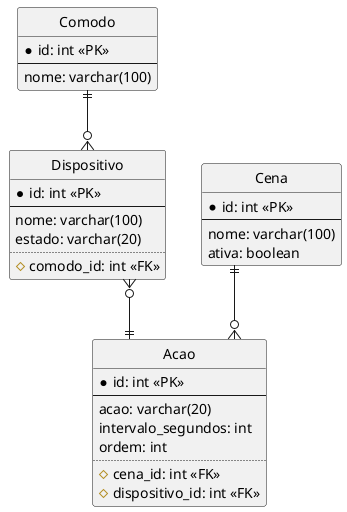 @startuml Diagrama de Entidade e Relacionamento - Controle de Domótica

'-- Aparencia das chaves --'
hide circle
skinparam linetype ortho

'-- Definições das Entidades/Tabelas --'

entity "Comodo" {
    *id: int <<PK>>
    --
    nome: varchar(100)
}

entity "Dispositivo" {
    *id: int <<PK>>
    --
    nome: varchar(100)
    estado: varchar(20)
    ..
    #comodo_id: int <<FK>>
}

entity "Cena" {
    *id: int <<PK>>
    --
    nome: varchar(100)
    ativa: boolean
}

entity "Acao" {
    *id: int <<PK>>
    --
    acao: varchar(20)
    intervalo_segundos: int
    ordem: int
    ..
    #cena_id: int <<FK>>
    #dispositivo_id: int <<FK>>
}

' -- Relacionamentos das Entidades -- '
Comodo ||--o{ Dispositivo
Cena ||--o{ Acao
Dispositivo }o--|| Acao

@enduml